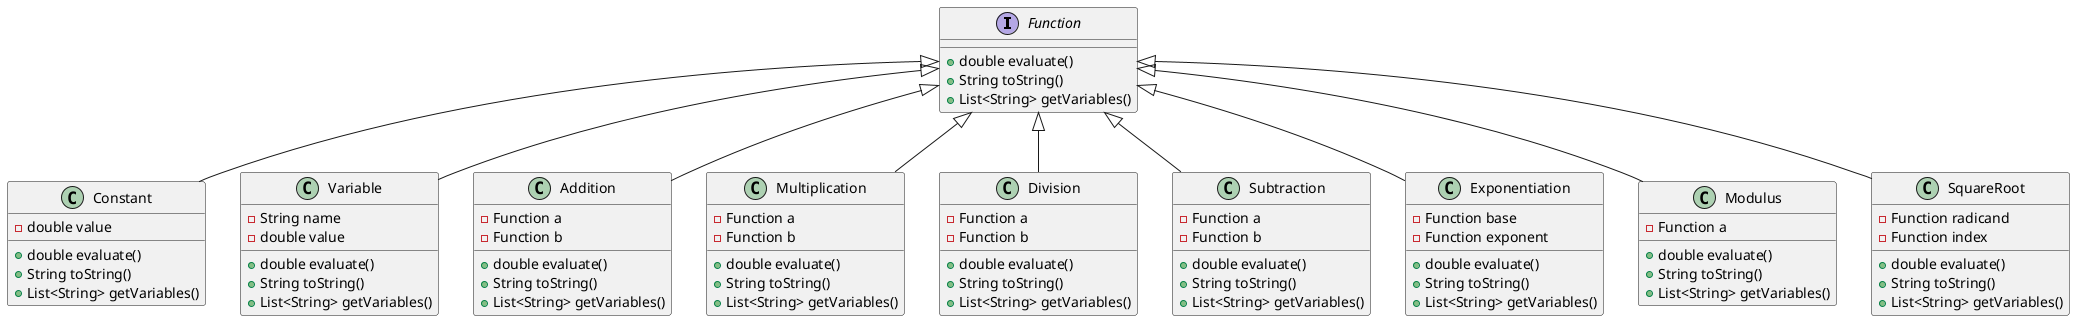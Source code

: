 @startuml

interface Function {
    + double evaluate()
    + String toString()
    + List<String> getVariables()
}

class Constant {
    - double value
    + double evaluate()
    + String toString()
    + List<String> getVariables()
}

class Variable {
    - String name
    - double value
    + double evaluate()
    + String toString()
    + List<String> getVariables()
}

class Addition {
    - Function a
    - Function b
    + double evaluate()
    + String toString()
    + List<String> getVariables()
}

class Multiplication {
    - Function a
    - Function b
    + double evaluate()
    + String toString()
    + List<String> getVariables()
}

class Division {
    - Function a
    - Function b
    + double evaluate()
    + String toString()
    + List<String> getVariables()
}

class Subtraction {
    - Function a
    - Function b
    + double evaluate()
    + String toString()
    + List<String> getVariables()
}

class Exponentiation {
    - Function base
    - Function exponent
    + double evaluate()
    + String toString()
    + List<String> getVariables()
}

class Modulus {
    - Function a
    + double evaluate()
    + String toString()
    + List<String> getVariables()
}

class SquareRoot {
    - Function radicand
    - Function index
    + double evaluate()
    + String toString()
    + List<String> getVariables()
}

Function <|-- Constant
Function <|-- Variable
Function <|-- Addition
Function <|-- Multiplication
Function <|-- Division
Function <|-- Subtraction
Function <|-- Exponentiation
Function <|-- Modulus
Function <|-- SquareRoot

@enduml
